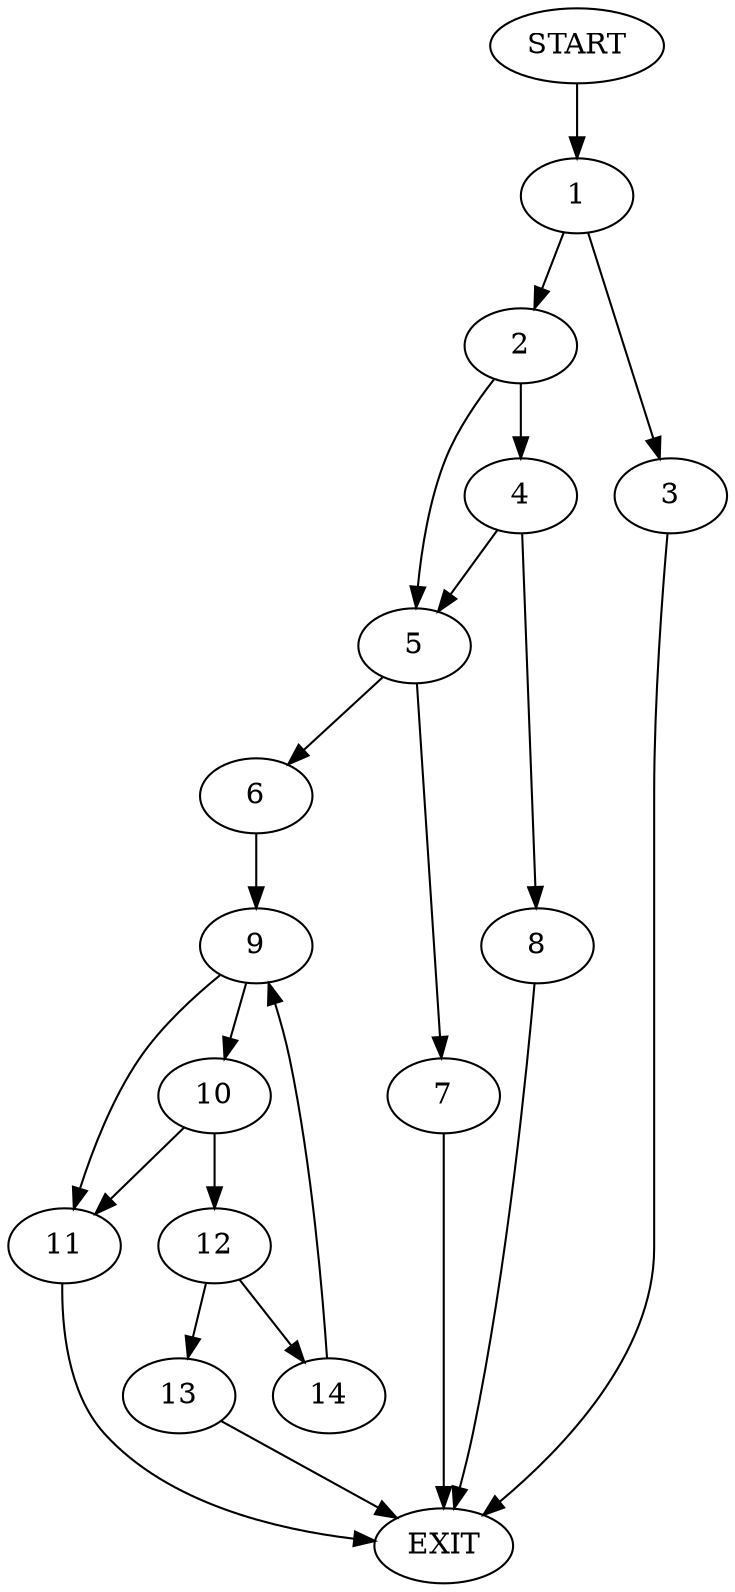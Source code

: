 digraph {
0 [label="START"]
15 [label="EXIT"]
0 -> 1
1 -> 2
1 -> 3
3 -> 15
2 -> 4
2 -> 5
5 -> 6
5 -> 7
4 -> 8
4 -> 5
8 -> 15
6 -> 9
7 -> 15
9 -> 10
9 -> 11
11 -> 15
10 -> 12
10 -> 11
12 -> 13
12 -> 14
14 -> 9
13 -> 15
}
